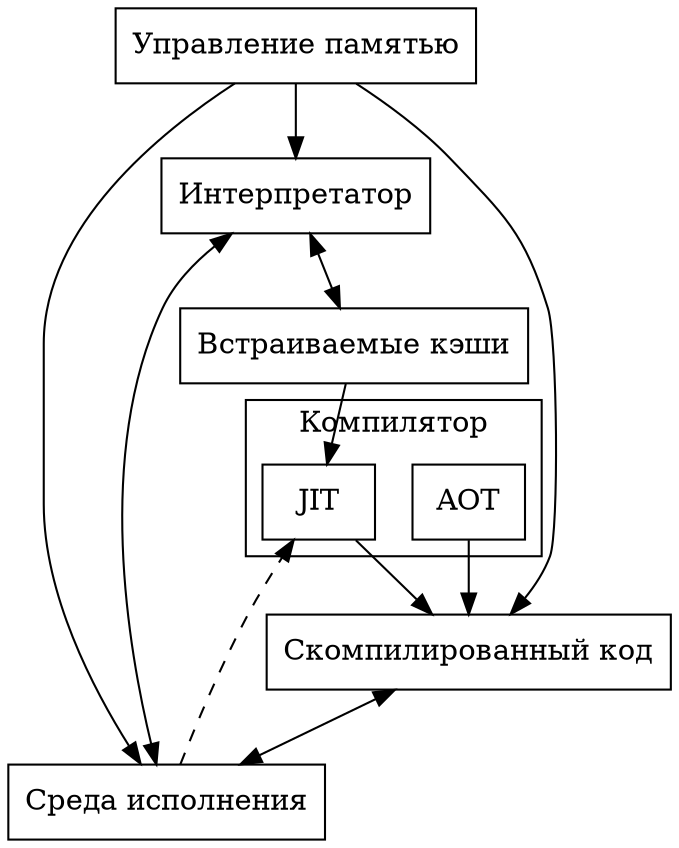 digraph G {
	node [shape=rectangle];
	Runtime[label="Среда исполнения"];
	MM[label="Управление памятью"];
	subgraph cluster_Compiler {
		label="Компилятор";
		JIT;
		AOT;
	};
	Interpreter [label="Интерпретатор"];
	IC [label="Встраиваемые кэши"];
	IC -> JIT;
	Interpreter -> IC [dir=both];
	CCode [label="Скомпилированный код"];
	JIT -> CCode;
	AOT -> CCode;
	MM -> Runtime;
	MM -> Interpreter;
	MM -> CCode;
	CCode -> Runtime [dir=both];
	Interpreter -> Runtime [dir=both];
	Runtime -> JIT[style=dashed];
}
